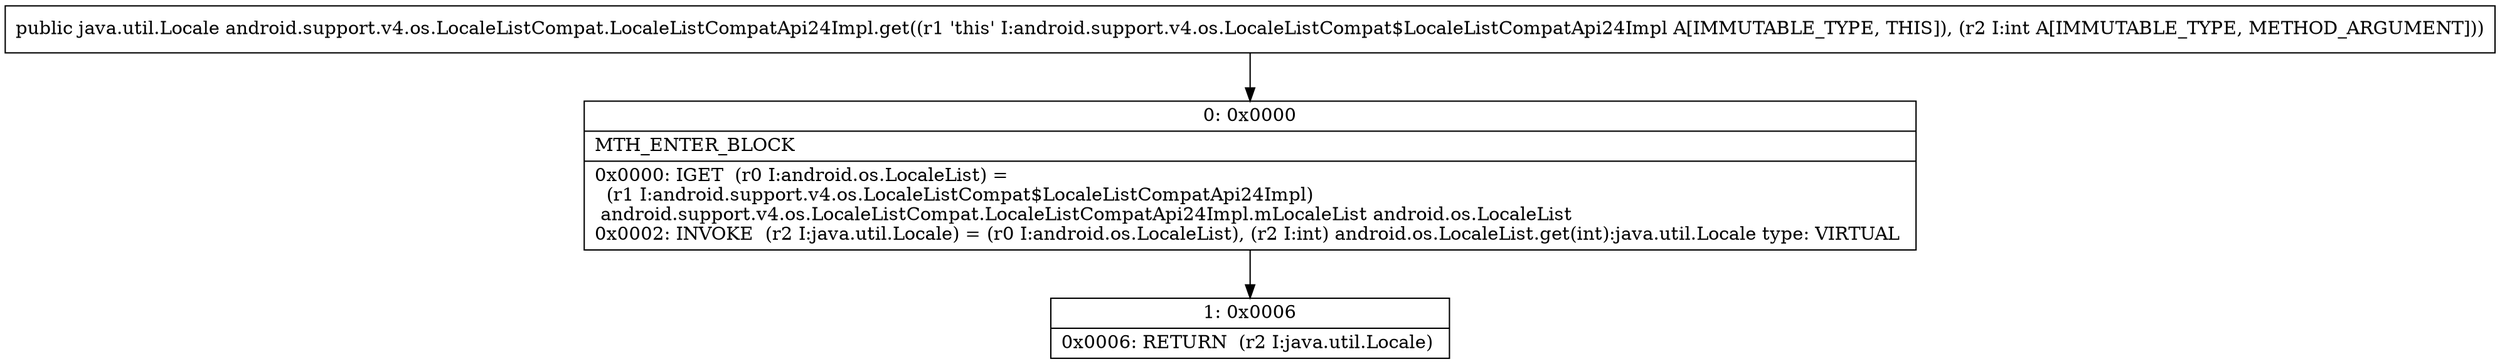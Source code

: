 digraph "CFG forandroid.support.v4.os.LocaleListCompat.LocaleListCompatApi24Impl.get(I)Ljava\/util\/Locale;" {
Node_0 [shape=record,label="{0\:\ 0x0000|MTH_ENTER_BLOCK\l|0x0000: IGET  (r0 I:android.os.LocaleList) = \l  (r1 I:android.support.v4.os.LocaleListCompat$LocaleListCompatApi24Impl)\l android.support.v4.os.LocaleListCompat.LocaleListCompatApi24Impl.mLocaleList android.os.LocaleList \l0x0002: INVOKE  (r2 I:java.util.Locale) = (r0 I:android.os.LocaleList), (r2 I:int) android.os.LocaleList.get(int):java.util.Locale type: VIRTUAL \l}"];
Node_1 [shape=record,label="{1\:\ 0x0006|0x0006: RETURN  (r2 I:java.util.Locale) \l}"];
MethodNode[shape=record,label="{public java.util.Locale android.support.v4.os.LocaleListCompat.LocaleListCompatApi24Impl.get((r1 'this' I:android.support.v4.os.LocaleListCompat$LocaleListCompatApi24Impl A[IMMUTABLE_TYPE, THIS]), (r2 I:int A[IMMUTABLE_TYPE, METHOD_ARGUMENT])) }"];
MethodNode -> Node_0;
Node_0 -> Node_1;
}

